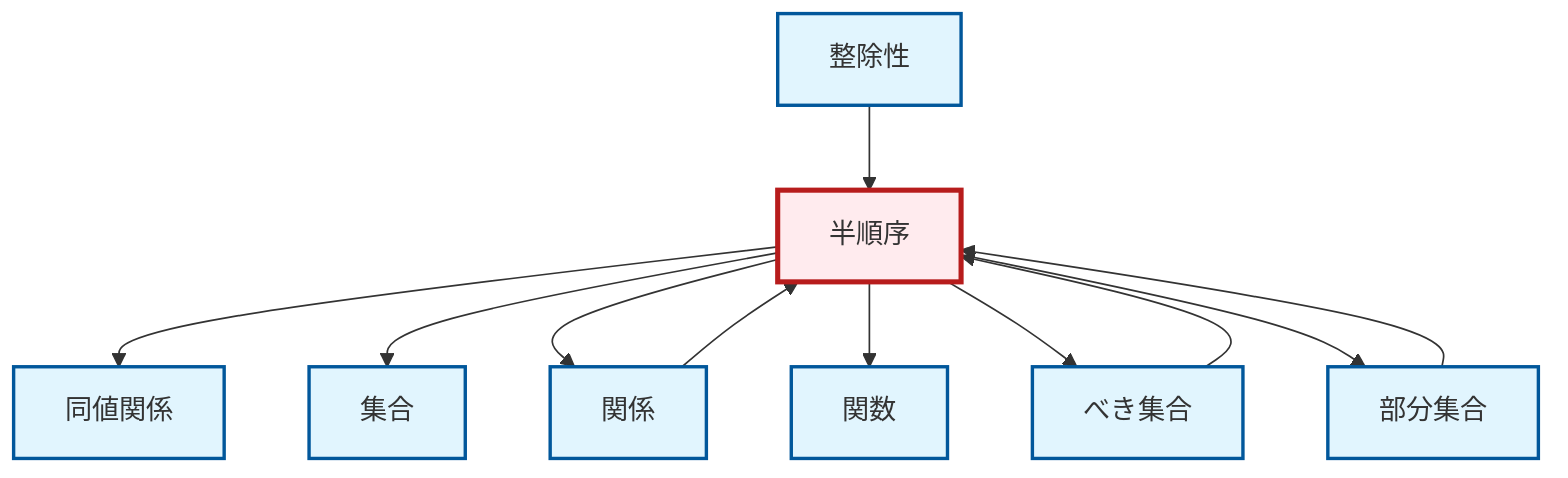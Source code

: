 graph TD
    classDef definition fill:#e1f5fe,stroke:#01579b,stroke-width:2px
    classDef theorem fill:#f3e5f5,stroke:#4a148c,stroke-width:2px
    classDef axiom fill:#fff3e0,stroke:#e65100,stroke-width:2px
    classDef example fill:#e8f5e9,stroke:#1b5e20,stroke-width:2px
    classDef current fill:#ffebee,stroke:#b71c1c,stroke-width:3px
    def-equivalence-relation["同値関係"]:::definition
    def-function["関数"]:::definition
    def-divisibility["整除性"]:::definition
    def-relation["関係"]:::definition
    def-subset["部分集合"]:::definition
    def-power-set["べき集合"]:::definition
    def-partial-order["半順序"]:::definition
    def-set["集合"]:::definition
    def-partial-order --> def-equivalence-relation
    def-divisibility --> def-partial-order
    def-partial-order --> def-set
    def-partial-order --> def-relation
    def-power-set --> def-partial-order
    def-subset --> def-partial-order
    def-partial-order --> def-function
    def-relation --> def-partial-order
    def-partial-order --> def-power-set
    def-partial-order --> def-subset
    class def-partial-order current